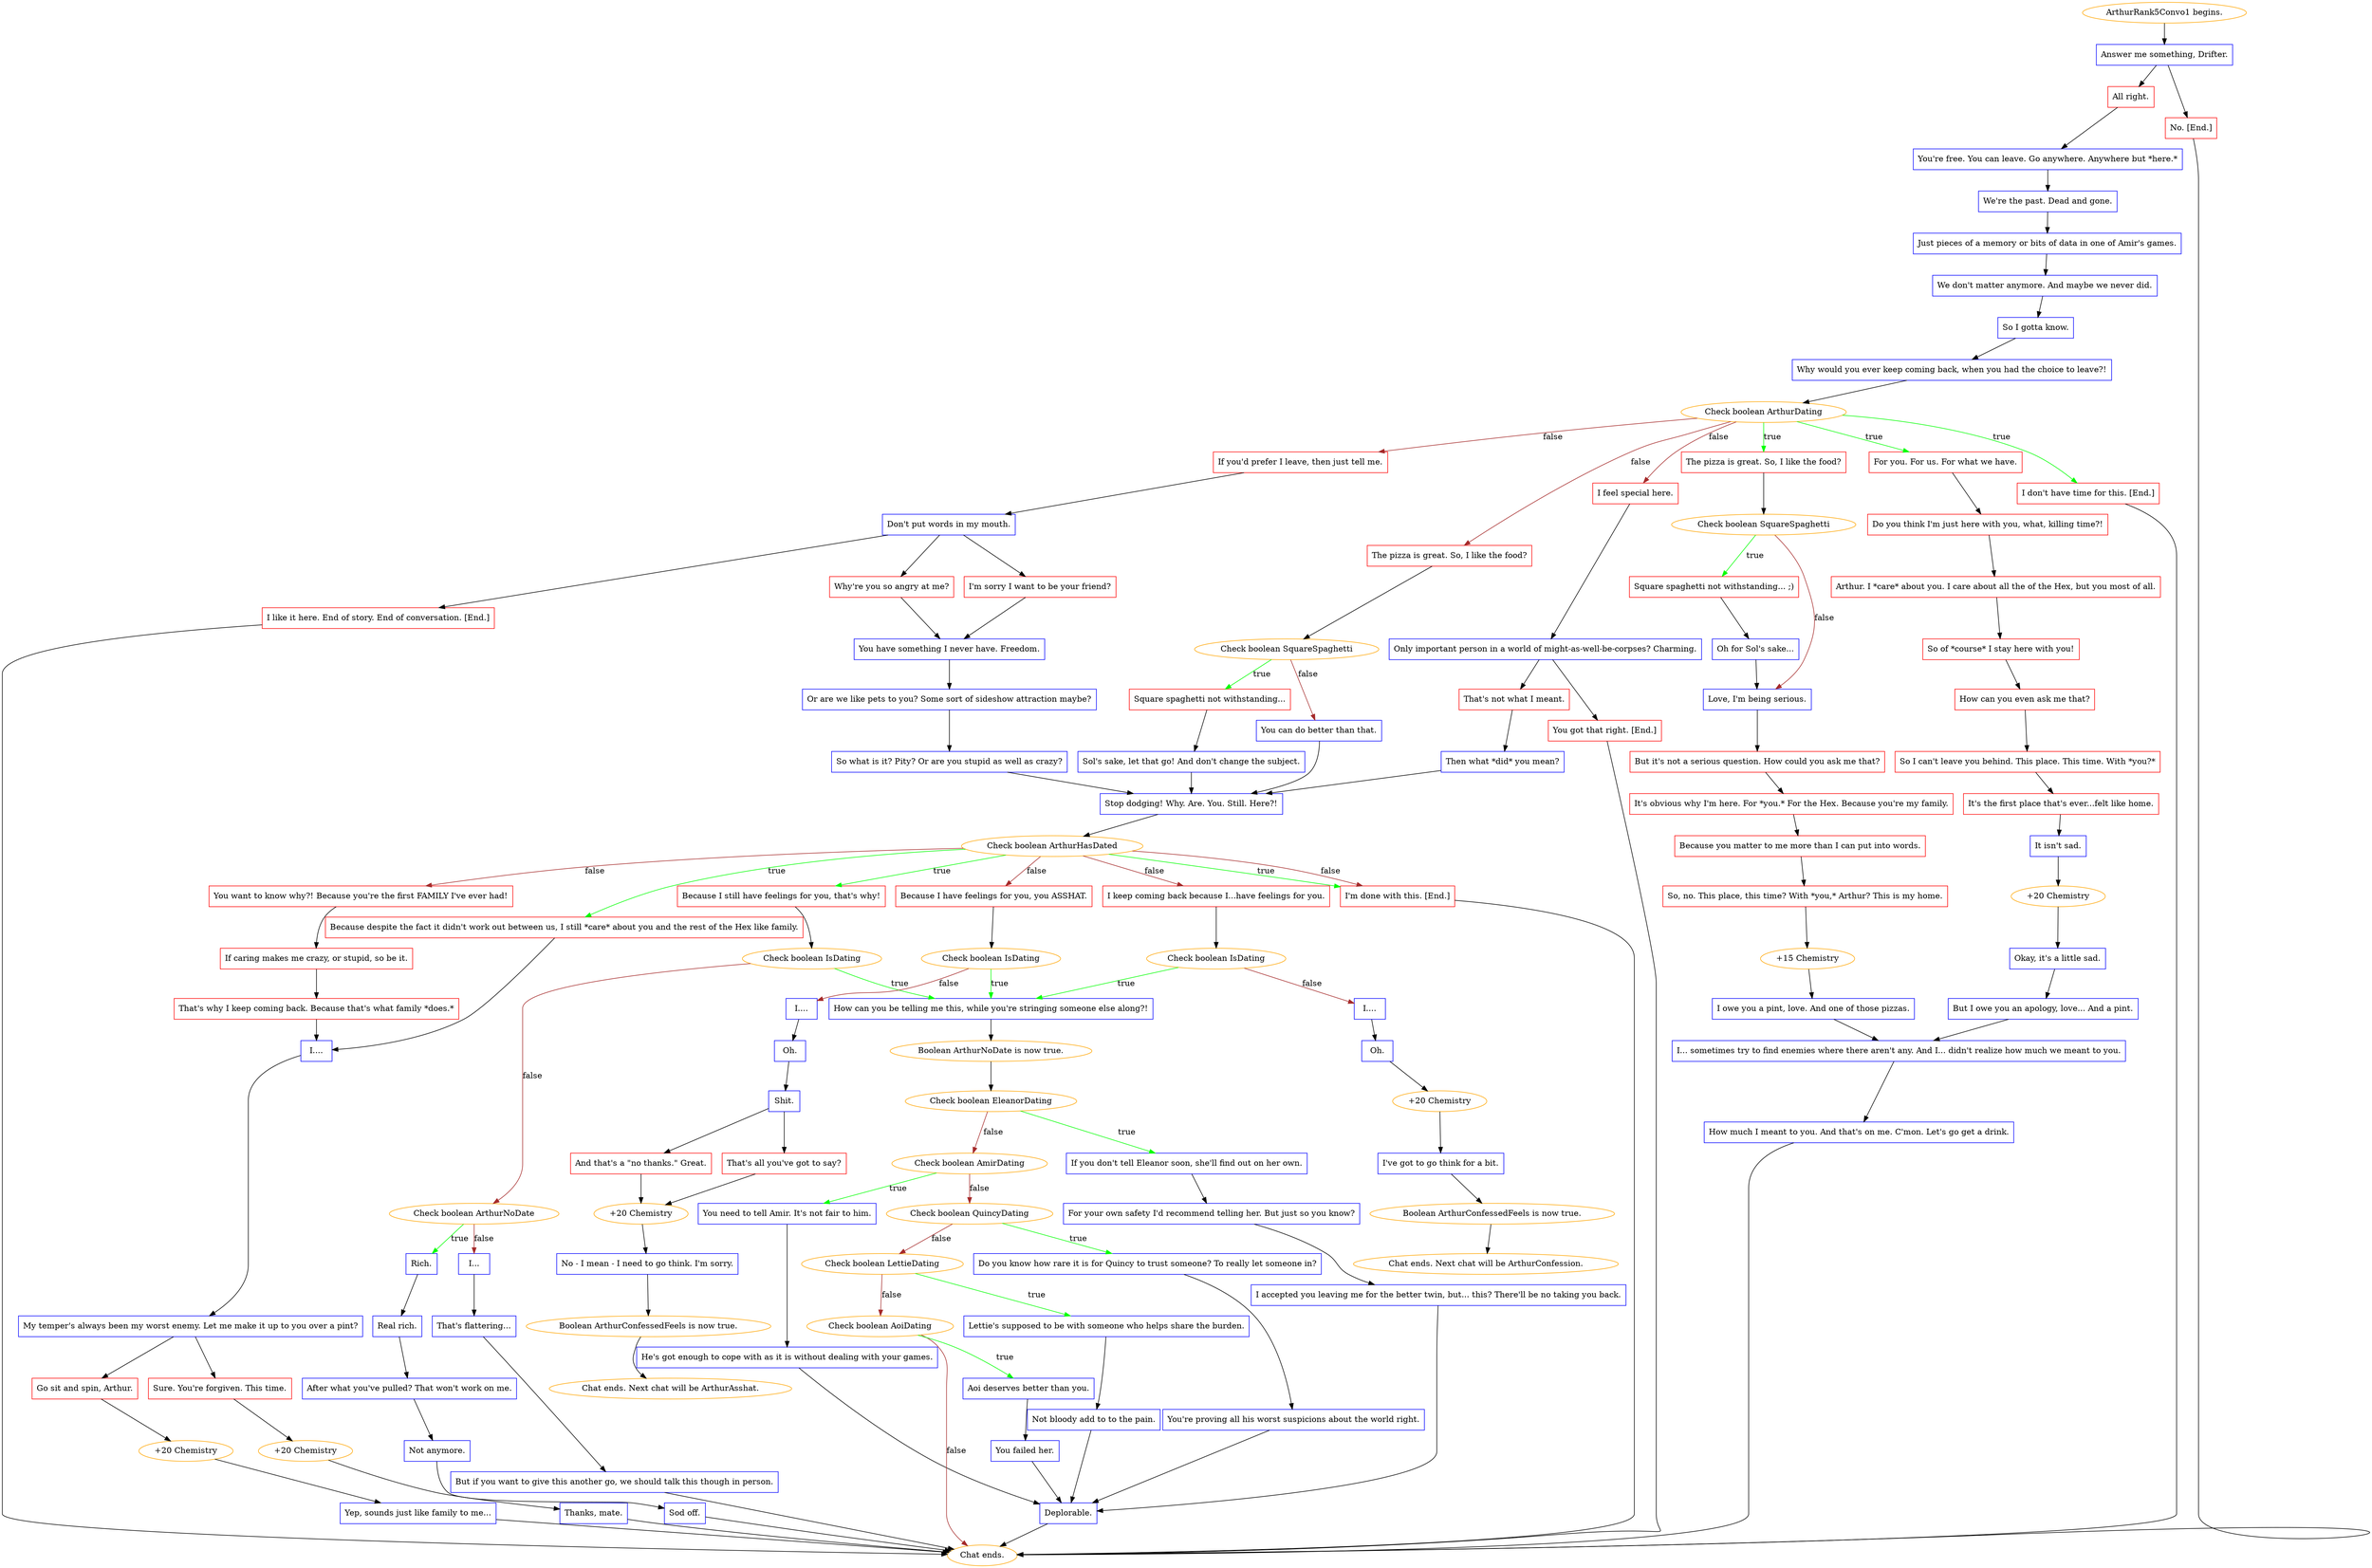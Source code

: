 digraph {
	"ArthurRank5Convo1 begins." [color=orange];
		"ArthurRank5Convo1 begins." -> j2389750794;
	j2389750794 [label="Answer me something, Drifter.",shape=box,color=blue];
		j2389750794 -> j1418963323;
		j2389750794 -> j1485427637;
	j1418963323 [label="All right.",shape=box,color=red];
		j1418963323 -> j1395965966;
	j1485427637 [label="No. [End.]",shape=box,color=red];
		j1485427637 -> "Chat ends.";
	j1395965966 [label="You're free. You can leave. Go anywhere. Anywhere but *here.*",shape=box,color=blue];
		j1395965966 -> j3443086511;
	"Chat ends." [color=orange];
	j3443086511 [label="We're the past. Dead and gone.",shape=box,color=blue];
		j3443086511 -> j2468927541;
	j2468927541 [label="Just pieces of a memory or bits of data in one of Amir's games.",shape=box,color=blue];
		j2468927541 -> j683782957;
	j683782957 [label="We don't matter anymore. And maybe we never did.",shape=box,color=blue];
		j683782957 -> j1244272190;
	j1244272190 [label="So I gotta know.",shape=box,color=blue];
		j1244272190 -> j2318270756;
	j2318270756 [label="Why would you ever keep coming back, when you had the choice to leave?!",shape=box,color=blue];
		j2318270756 -> j2758750571;
	j2758750571 [label="Check boolean ArthurDating",color=orange];
		j2758750571 -> j3194729361 [label=true,color=green];
		j2758750571 -> j97571225 [label=true,color=green];
		j2758750571 -> j1390749518 [label=true,color=green];
		j2758750571 -> j3237434279 [label=false,color=brown];
		j2758750571 -> j2115056625 [label=false,color=brown];
		j2758750571 -> j226780466 [label=false,color=brown];
	j3194729361 [label="The pizza is great. So, I like the food?",shape=box,color=red];
		j3194729361 -> j3641011106;
	j97571225 [label="For you. For us. For what we have.",shape=box,color=red];
		j97571225 -> j3066719497;
	j1390749518 [label="I don't have time for this. [End.]",shape=box,color=red];
		j1390749518 -> "Chat ends.";
	j3237434279 [label="I feel special here.",shape=box,color=red];
		j3237434279 -> j2869627929;
	j2115056625 [label="The pizza is great. So, I like the food?",shape=box,color=red];
		j2115056625 -> j788428922;
	j226780466 [label="If you'd prefer I leave, then just tell me.",shape=box,color=red];
		j226780466 -> j4116207151;
	j3641011106 [label="Check boolean SquareSpaghetti",color=orange];
		j3641011106 -> j1478278007 [label=true,color=green];
		j3641011106 -> j2907970757 [label=false,color=brown];
	j3066719497 [label="Do you think I'm just here with you, what, killing time?!",shape=box,color=red];
		j3066719497 -> j1652239585;
	j2869627929 [label="Only important person in a world of might-as-well-be-corpses? Charming.",shape=box,color=blue];
		j2869627929 -> j2377525616;
		j2869627929 -> j544010099;
	j788428922 [label="Check boolean SquareSpaghetti",color=orange];
		j788428922 -> j506136767 [label=true,color=green];
		j788428922 -> j1358335606 [label=false,color=brown];
	j4116207151 [label="Don't put words in my mouth.",shape=box,color=blue];
		j4116207151 -> j2173761091;
		j4116207151 -> j565320779;
		j4116207151 -> j3077716264;
	j1478278007 [label="Square spaghetti not withstanding... ;)",shape=box,color=red];
		j1478278007 -> j725395609;
	j2907970757 [label="Love, I'm being serious.",shape=box,color=blue];
		j2907970757 -> j3539805294;
	j1652239585 [label="Arthur. I *care* about you. I care about all the of the Hex, but you most of all.",shape=box,color=red];
		j1652239585 -> j1725144526;
	j2377525616 [label="That's not what I meant.",shape=box,color=red];
		j2377525616 -> j1897758567;
	j544010099 [label="You got that right. [End.]",shape=box,color=red];
		j544010099 -> "Chat ends.";
	j506136767 [label="Square spaghetti not withstanding...",shape=box,color=red];
		j506136767 -> j1474031694;
	j1358335606 [label="You can do better than that.",shape=box,color=blue];
		j1358335606 -> j1955183762;
	j2173761091 [label="I like it here. End of story. End of conversation. [End.]",shape=box,color=red];
		j2173761091 -> "Chat ends.";
	j565320779 [label="Why're you so angry at me?",shape=box,color=red];
		j565320779 -> j3437392059;
	j3077716264 [label="I'm sorry I want to be your friend?",shape=box,color=red];
		j3077716264 -> j3437392059;
	j725395609 [label="Oh for Sol's sake...",shape=box,color=blue];
		j725395609 -> j2907970757;
	j3539805294 [label="But it's not a serious question. How could you ask me that?",shape=box,color=red];
		j3539805294 -> j3696783354;
	j1725144526 [label="So of *course* I stay here with you!",shape=box,color=red];
		j1725144526 -> j771951064;
	j1897758567 [label="Then what *did* you mean?",shape=box,color=blue];
		j1897758567 -> j1955183762;
	j1474031694 [label="Sol's sake, let that go! And don't change the subject.",shape=box,color=blue];
		j1474031694 -> j1955183762;
	j1955183762 [label="Stop dodging! Why. Are. You. Still. Here?!",shape=box,color=blue];
		j1955183762 -> j1865118129;
	j3437392059 [label="You have something I never have. Freedom.",shape=box,color=blue];
		j3437392059 -> j294212363;
	j3696783354 [label="It's obvious why I'm here. For *you.* For the Hex. Because you're my family.",shape=box,color=red];
		j3696783354 -> j1137730379;
	j771951064 [label="How can you even ask me that?",shape=box,color=red];
		j771951064 -> j2897814142;
	j1865118129 [label="Check boolean ArthurHasDated",color=orange];
		j1865118129 -> j3171250848 [label=true,color=green];
		j1865118129 -> j1814313690 [label=true,color=green];
		j1865118129 -> j2833268220 [label=true,color=green];
		j1865118129 -> j1305863171 [label=false,color=brown];
		j1865118129 -> j2145526215 [label=false,color=brown];
		j1865118129 -> j1086065560 [label=false,color=brown];
		j1865118129 -> j3171250848 [label=false,color=brown];
	j294212363 [label="Or are we like pets to you? Some sort of sideshow attraction maybe?",shape=box,color=blue];
		j294212363 -> j3540645227;
	j1137730379 [label="Because you matter to me more than I can put into words.",shape=box,color=red];
		j1137730379 -> j2302482089;
	j2897814142 [label="So I can't leave you behind. This place. This time. With *you?*",shape=box,color=red];
		j2897814142 -> j3834090756;
	j3171250848 [label="I'm done with this. [End.]",shape=box,color=red];
		j3171250848 -> "Chat ends.";
	j1814313690 [label="Because despite the fact it didn't work out between us, I still *care* about you and the rest of the Hex like family.",shape=box,color=red];
		j1814313690 -> j2355476175;
	j2833268220 [label="Because I still have feelings for you, that's why!",shape=box,color=red];
		j2833268220 -> j2922231317;
	j1305863171 [label="Because I have feelings for you, you ASSHAT.",shape=box,color=red];
		j1305863171 -> j1316004751;
	j2145526215 [label="I keep coming back because I...have feelings for you.",shape=box,color=red];
		j2145526215 -> j1681772329;
	j1086065560 [label="You want to know why?! Because you're the first FAMILY I've ever had!",shape=box,color=red];
		j1086065560 -> j272376883;
	j3540645227 [label="So what is it? Pity? Or are you stupid as well as crazy?",shape=box,color=blue];
		j3540645227 -> j1955183762;
	j2302482089 [label="So, no. This place, this time? With *you,* Arthur? This is my home.",shape=box,color=red];
		j2302482089 -> j94465072;
	j3834090756 [label="It's the first place that's ever...felt like home.",shape=box,color=red];
		j3834090756 -> j3530389281;
	j2355476175 [label="I....",shape=box,color=blue];
		j2355476175 -> j276752209;
	j2922231317 [label="Check boolean IsDating",color=orange];
		j2922231317 -> j443134695 [label=true,color=green];
		j2922231317 -> j4197856956 [label=false,color=brown];
	j1316004751 [label="Check boolean IsDating",color=orange];
		j1316004751 -> j443134695 [label=true,color=green];
		j1316004751 -> j3791438942 [label=false,color=brown];
	j1681772329 [label="Check boolean IsDating",color=orange];
		j1681772329 -> j443134695 [label=true,color=green];
		j1681772329 -> j575761613 [label=false,color=brown];
	j272376883 [label="If caring makes me crazy, or stupid, so be it.",shape=box,color=red];
		j272376883 -> j3988720346;
	j94465072 [label="+15 Chemistry",color=orange];
		j94465072 -> j759045594;
	j3530389281 [label="It isn't sad.",shape=box,color=blue];
		j3530389281 -> j706558627;
	j276752209 [label="My temper's always been my worst enemy. Let me make it up to you over a pint?",shape=box,color=blue];
		j276752209 -> j2516449585;
		j276752209 -> j2176059682;
	j443134695 [label="How can you be telling me this, while you're stringing someone else along?!",shape=box,color=blue];
		j443134695 -> j3907701158;
	j4197856956 [label="Check boolean ArthurNoDate",color=orange];
		j4197856956 -> j3973635966 [label=true,color=green];
		j4197856956 -> j243751000 [label=false,color=brown];
	j3791438942 [label="I....",shape=box,color=blue];
		j3791438942 -> j2967069140;
	j575761613 [label="I....",shape=box,color=blue];
		j575761613 -> j3051525249;
	j3988720346 [label="That's why I keep coming back. Because that's what family *does.*",shape=box,color=red];
		j3988720346 -> j2355476175;
	j759045594 [label="I owe you a pint, love. And one of those pizzas.",shape=box,color=blue];
		j759045594 -> j2855553269;
	j706558627 [label="+20 Chemistry",color=orange];
		j706558627 -> j2384749029;
	j2516449585 [label="Go sit and spin, Arthur.",shape=box,color=red];
		j2516449585 -> j417967360;
	j2176059682 [label="Sure. You're forgiven. This time.",shape=box,color=red];
		j2176059682 -> j401838269;
	j3907701158 [label="Boolean ArthurNoDate is now true.",color=orange];
		j3907701158 -> j1891294110;
	j3973635966 [label="Rich.",shape=box,color=blue];
		j3973635966 -> j1006191738;
	j243751000 [label="I...",shape=box,color=blue];
		j243751000 -> j1657805105;
	j2967069140 [label="Oh.",shape=box,color=blue];
		j2967069140 -> j4047301994;
	j3051525249 [label="Oh.",shape=box,color=blue];
		j3051525249 -> j1730483451;
	j2855553269 [label="I... sometimes try to find enemies where there aren't any. And I... didn't realize how much we meant to you.",shape=box,color=blue];
		j2855553269 -> j1413067075;
	j2384749029 [label="Okay, it's a little sad.",shape=box,color=blue];
		j2384749029 -> j2912152508;
	j417967360 [label="+20 Chemistry",color=orange];
		j417967360 -> j3942080148;
	j401838269 [label="+20 Chemistry",color=orange];
		j401838269 -> j2815192912;
	j1891294110 [label="Check boolean EleanorDating",color=orange];
		j1891294110 -> j293245278 [label=true,color=green];
		j1891294110 -> j1756828790 [label=false,color=brown];
	j1006191738 [label="Real rich.",shape=box,color=blue];
		j1006191738 -> j328730711;
	j1657805105 [label="That's flattering...",shape=box,color=blue];
		j1657805105 -> j3884230604;
	j4047301994 [label="Shit.",shape=box,color=blue];
		j4047301994 -> j3436068355;
		j4047301994 -> j3533729958;
	j1730483451 [label="+20 Chemistry",color=orange];
		j1730483451 -> j2876524237;
	j1413067075 [label="How much I meant to you. And that's on me. C'mon. Let's go get a drink.",shape=box,color=blue];
		j1413067075 -> "Chat ends.";
	j2912152508 [label="But I owe you an apology, love... And a pint.",shape=box,color=blue];
		j2912152508 -> j2855553269;
	j3942080148 [label="Yep, sounds just like family to me...",shape=box,color=blue];
		j3942080148 -> "Chat ends.";
	j2815192912 [label="Thanks, mate.",shape=box,color=blue];
		j2815192912 -> "Chat ends.";
	j293245278 [label="If you don't tell Eleanor soon, she'll find out on her own.",shape=box,color=blue];
		j293245278 -> j1124001844;
	j1756828790 [label="Check boolean AmirDating",color=orange];
		j1756828790 -> j1824572896 [label=true,color=green];
		j1756828790 -> j2268609793 [label=false,color=brown];
	j328730711 [label="After what you've pulled? That won't work on me.",shape=box,color=blue];
		j328730711 -> j4161954551;
	j3884230604 [label="But if you want to give this another go, we should talk this though in person.",shape=box,color=blue];
		j3884230604 -> "Chat ends.";
	j3436068355 [label="And that's a \"no thanks.\" Great.",shape=box,color=red];
		j3436068355 -> j3279823946;
	j3533729958 [label="That's all you've got to say?",shape=box,color=red];
		j3533729958 -> j3279823946;
	j2876524237 [label="I've got to go think for a bit.",shape=box,color=blue];
		j2876524237 -> j1876754600;
	j1124001844 [label="For your own safety I'd recommend telling her. But just so you know?",shape=box,color=blue];
		j1124001844 -> j2000953446;
	j1824572896 [label="You need to tell Amir. It's not fair to him.",shape=box,color=blue];
		j1824572896 -> j2139613374;
	j2268609793 [label="Check boolean QuincyDating",color=orange];
		j2268609793 -> j2169351166 [label=true,color=green];
		j2268609793 -> j226862333 [label=false,color=brown];
	j4161954551 [label="Not anymore.",shape=box,color=blue];
		j4161954551 -> j3673547952;
	j3279823946 [label="+20 Chemistry",color=orange];
		j3279823946 -> j2443813156;
	j1876754600 [label="Boolean ArthurConfessedFeels is now true.",color=orange];
		j1876754600 -> "Chat ends. Next chat will be ArthurConfession.";
	j2000953446 [label="I accepted you leaving me for the better twin, but... this? There'll be no taking you back.",shape=box,color=blue];
		j2000953446 -> j1392854014;
	j2139613374 [label="He's got enough to cope with as it is without dealing with your games.",shape=box,color=blue];
		j2139613374 -> j1392854014;
	j2169351166 [label="Do you know how rare it is for Quincy to trust someone? To really let someone in?",shape=box,color=blue];
		j2169351166 -> j1607053744;
	j226862333 [label="Check boolean LettieDating",color=orange];
		j226862333 -> j4207465041 [label=true,color=green];
		j226862333 -> j2566526086 [label=false,color=brown];
	j3673547952 [label="Sod off.",shape=box,color=blue];
		j3673547952 -> "Chat ends.";
	j2443813156 [label="No - I mean - I need to go think. I'm sorry.",shape=box,color=blue];
		j2443813156 -> j2905069153;
	"Chat ends. Next chat will be ArthurConfession." [color=orange];
	j1392854014 [label="Deplorable.",shape=box,color=blue];
		j1392854014 -> "Chat ends.";
	j1607053744 [label="You're proving all his worst suspicions about the world right.",shape=box,color=blue];
		j1607053744 -> j1392854014;
	j4207465041 [label="Lettie's supposed to be with someone who helps share the burden.",shape=box,color=blue];
		j4207465041 -> j468313309;
	j2566526086 [label="Check boolean AoiDating",color=orange];
		j2566526086 -> j3299532042 [label=true,color=green];
		j2566526086 -> "Chat ends." [label=false,color=brown];
	j2905069153 [label="Boolean ArthurConfessedFeels is now true.",color=orange];
		j2905069153 -> "Chat ends. Next chat will be ArthurAsshat.";
	j468313309 [label="Not bloody add to to the pain.",shape=box,color=blue];
		j468313309 -> j1392854014;
	j3299532042 [label="Aoi deserves better than you.",shape=box,color=blue];
		j3299532042 -> j1662986562;
	"Chat ends. Next chat will be ArthurAsshat." [color=orange];
	j1662986562 [label="You failed her.",shape=box,color=blue];
		j1662986562 -> j1392854014;
}